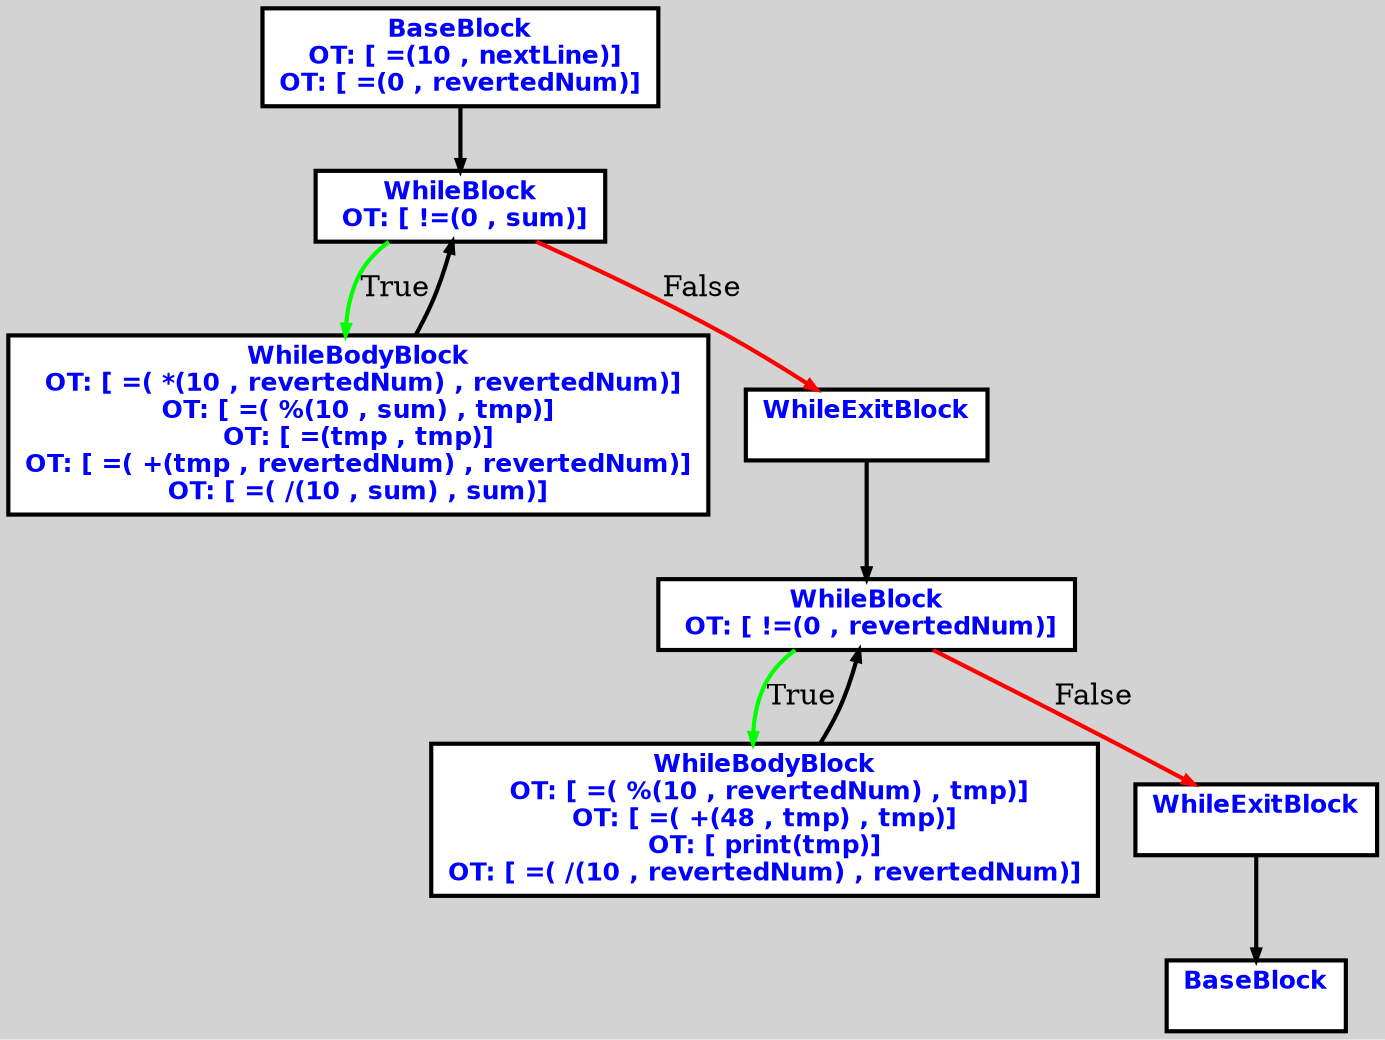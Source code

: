 digraph G {
ordering=out;
ranksep=.4;
bgcolor="lightgrey";  node [shape=box, fixedsize=false, fontsize=12, fontname="Helvetica-bold", fontcolor="blue"
width=.25, height=.25, color="black", fillcolor="white", style="filled, solid, bold"];

edge [arrowsize=.5, color="black", style="bold"]    n00001248E52A1C40 [label="BaseBlock\n OT: [ =(10 , nextLine)]
OT: [ =(0 , revertedNum)]
"]
    n00001248E52A1CA0 [label="WhileBlock\n OT: [ !=(0 , sum)]
"]
    n00001248E52A1C40 -> n00001248E52A1CA0
	   n00001248E52A1CA0 -> n00001248E52A1D00 [ label = "True" color="green"]
    n00001248E52A1D00 [label="WhileBodyBlock\n OT: [ =( *(10 , revertedNum) , revertedNum)]
OT: [ =( %(10 , sum) , tmp)]
OT: [ =(tmp , tmp)]
OT: [ =( +(tmp , revertedNum) , revertedNum)]
OT: [ =( /(10 , sum) , sum)]
"]
    n00001248E52A1D00 -> n00001248E52A1CA0
	   n00001248E52A1CA0 -> n00001248E52A1D60 [ label = "False" color="red"]
    n00001248E52A1D60 [label="WhileExitBlock\n "]
    n00001248E52A1DC0 [label="WhileBlock\n OT: [ !=(0 , revertedNum)]
"]
    n00001248E52A1D60 -> n00001248E52A1DC0
	   n00001248E52A1DC0 -> n00001248E52A1E20 [ label = "True" color="green"]
    n00001248E52A1E20 [label="WhileBodyBlock\n OT: [ =( %(10 , revertedNum) , tmp)]
OT: [ =( +(48 , tmp) , tmp)]
OT: [ print(tmp)]
OT: [ =( /(10 , revertedNum) , revertedNum)]
"]
    n00001248E52A1E20 -> n00001248E52A1DC0
	   n00001248E52A1DC0 -> n00001248E52A1E80 [ label = "False" color="red"]
    n00001248E52A1E80 [label="WhileExitBlock\n "]
    n00001248E52A1EE0 [label="BaseBlock\n "]
    n00001248E52A1E80 -> n00001248E52A1EE0
}
